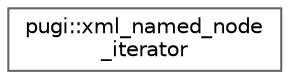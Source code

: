 digraph "类继承关系图"
{
 // INTERACTIVE_SVG=YES
 // LATEX_PDF_SIZE
  bgcolor="transparent";
  edge [fontname=Helvetica,fontsize=10,labelfontname=Helvetica,labelfontsize=10];
  node [fontname=Helvetica,fontsize=10,shape=box,height=0.2,width=0.4];
  rankdir="LR";
  Node0 [id="Node000000",label="pugi::xml_named_node\l_iterator",height=0.2,width=0.4,color="grey40", fillcolor="white", style="filled",URL="$d3/de2/classpugi_1_1xml__named__node__iterator.html",tooltip=" "];
}
